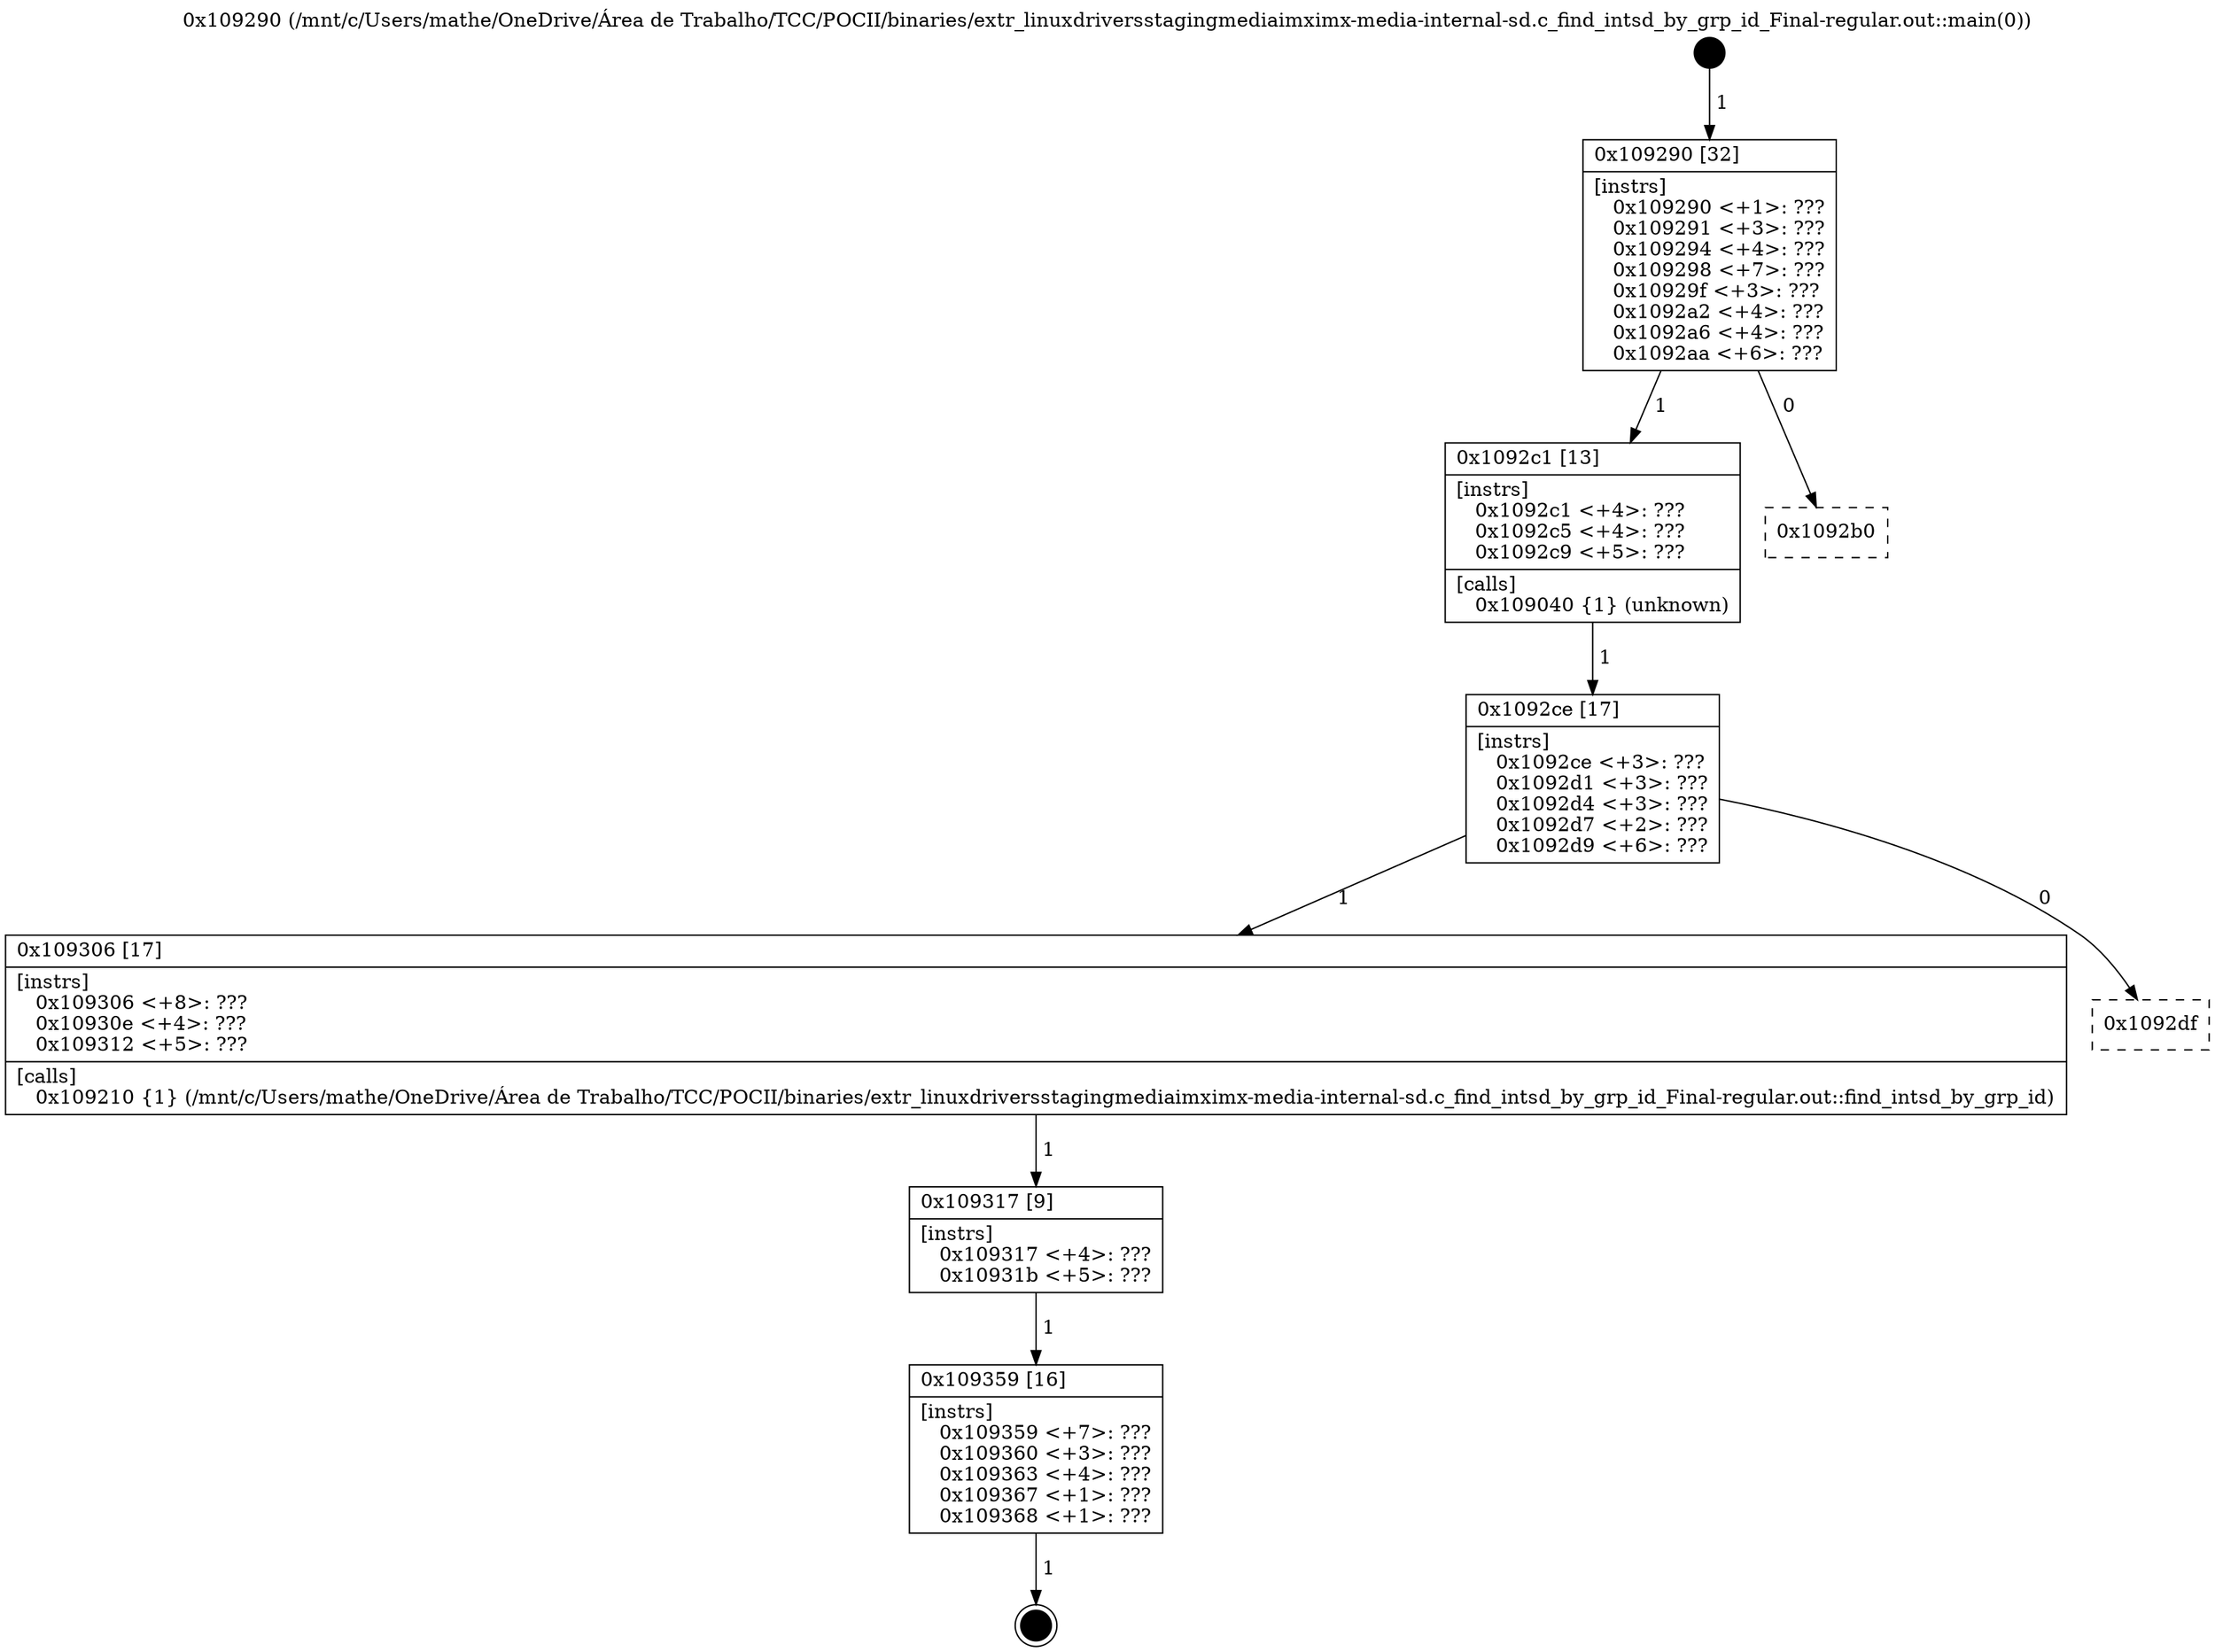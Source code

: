 digraph "0x109290" {
  label = "0x109290 (/mnt/c/Users/mathe/OneDrive/Área de Trabalho/TCC/POCII/binaries/extr_linuxdriversstagingmediaimximx-media-internal-sd.c_find_intsd_by_grp_id_Final-regular.out::main(0))"
  labelloc = "t"
  node[shape=record]

  Entry [label="",width=0.3,height=0.3,shape=circle,fillcolor=black,style=filled]
  "0x109290" [label="{
     0x109290 [32]\l
     | [instrs]\l
     &nbsp;&nbsp;0x109290 \<+1\>: ???\l
     &nbsp;&nbsp;0x109291 \<+3\>: ???\l
     &nbsp;&nbsp;0x109294 \<+4\>: ???\l
     &nbsp;&nbsp;0x109298 \<+7\>: ???\l
     &nbsp;&nbsp;0x10929f \<+3\>: ???\l
     &nbsp;&nbsp;0x1092a2 \<+4\>: ???\l
     &nbsp;&nbsp;0x1092a6 \<+4\>: ???\l
     &nbsp;&nbsp;0x1092aa \<+6\>: ???\l
  }"]
  "0x1092c1" [label="{
     0x1092c1 [13]\l
     | [instrs]\l
     &nbsp;&nbsp;0x1092c1 \<+4\>: ???\l
     &nbsp;&nbsp;0x1092c5 \<+4\>: ???\l
     &nbsp;&nbsp;0x1092c9 \<+5\>: ???\l
     | [calls]\l
     &nbsp;&nbsp;0x109040 \{1\} (unknown)\l
  }"]
  "0x1092b0" [label="{
     0x1092b0\l
  }", style=dashed]
  "0x1092ce" [label="{
     0x1092ce [17]\l
     | [instrs]\l
     &nbsp;&nbsp;0x1092ce \<+3\>: ???\l
     &nbsp;&nbsp;0x1092d1 \<+3\>: ???\l
     &nbsp;&nbsp;0x1092d4 \<+3\>: ???\l
     &nbsp;&nbsp;0x1092d7 \<+2\>: ???\l
     &nbsp;&nbsp;0x1092d9 \<+6\>: ???\l
  }"]
  "0x109306" [label="{
     0x109306 [17]\l
     | [instrs]\l
     &nbsp;&nbsp;0x109306 \<+8\>: ???\l
     &nbsp;&nbsp;0x10930e \<+4\>: ???\l
     &nbsp;&nbsp;0x109312 \<+5\>: ???\l
     | [calls]\l
     &nbsp;&nbsp;0x109210 \{1\} (/mnt/c/Users/mathe/OneDrive/Área de Trabalho/TCC/POCII/binaries/extr_linuxdriversstagingmediaimximx-media-internal-sd.c_find_intsd_by_grp_id_Final-regular.out::find_intsd_by_grp_id)\l
  }"]
  "0x1092df" [label="{
     0x1092df\l
  }", style=dashed]
  "0x109317" [label="{
     0x109317 [9]\l
     | [instrs]\l
     &nbsp;&nbsp;0x109317 \<+4\>: ???\l
     &nbsp;&nbsp;0x10931b \<+5\>: ???\l
  }"]
  "0x109359" [label="{
     0x109359 [16]\l
     | [instrs]\l
     &nbsp;&nbsp;0x109359 \<+7\>: ???\l
     &nbsp;&nbsp;0x109360 \<+3\>: ???\l
     &nbsp;&nbsp;0x109363 \<+4\>: ???\l
     &nbsp;&nbsp;0x109367 \<+1\>: ???\l
     &nbsp;&nbsp;0x109368 \<+1\>: ???\l
  }"]
  Exit [label="",width=0.3,height=0.3,shape=circle,fillcolor=black,style=filled,peripheries=2]
  Entry -> "0x109290" [label=" 1"]
  "0x109290" -> "0x1092c1" [label=" 1"]
  "0x109290" -> "0x1092b0" [label=" 0"]
  "0x1092c1" -> "0x1092ce" [label=" 1"]
  "0x1092ce" -> "0x109306" [label=" 1"]
  "0x1092ce" -> "0x1092df" [label=" 0"]
  "0x109306" -> "0x109317" [label=" 1"]
  "0x109317" -> "0x109359" [label=" 1"]
  "0x109359" -> Exit [label=" 1"]
}

